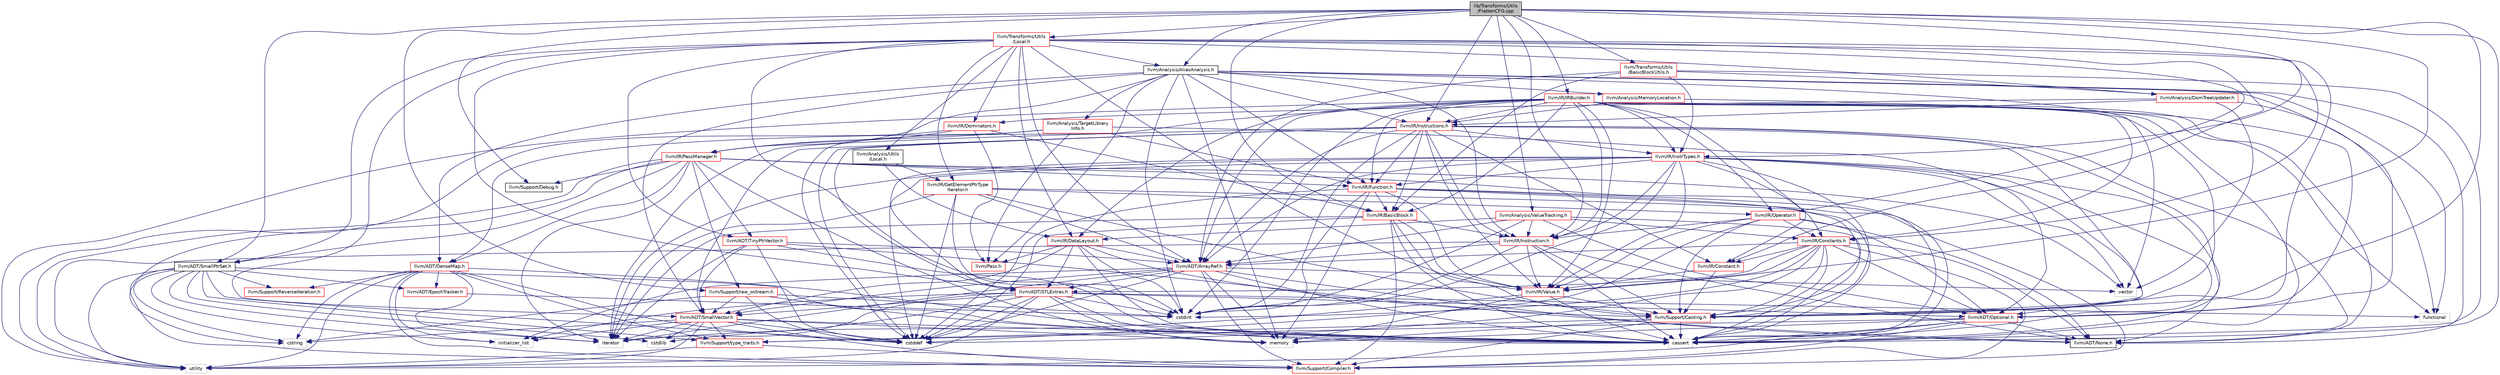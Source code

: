 digraph "lib/Transforms/Utils/FlattenCFG.cpp"
{
 // LATEX_PDF_SIZE
  bgcolor="transparent";
  edge [fontname="Helvetica",fontsize="10",labelfontname="Helvetica",labelfontsize="10"];
  node [fontname="Helvetica",fontsize="10",shape="box"];
  Node1 [label="lib/Transforms/Utils\l/FlattenCFG.cpp",height=0.2,width=0.4,color="black", fillcolor="grey75", style="filled", fontcolor="black",tooltip=" "];
  Node1 -> Node2 [color="midnightblue",fontsize="10",style="solid",fontname="Helvetica"];
  Node2 [label="llvm/ADT/SmallPtrSet.h",height=0.2,width=0.4,color="black",URL="$SmallPtrSet_8h.html",tooltip=" "];
  Node2 -> Node3 [color="midnightblue",fontsize="10",style="solid",fontname="Helvetica"];
  Node3 [label="llvm/ADT/EpochTracker.h",height=0.2,width=0.4,color="red",URL="$EpochTracker_8h.html",tooltip=" "];
  Node3 -> Node5 [color="midnightblue",fontsize="10",style="solid",fontname="Helvetica"];
  Node5 [label="cstdint",height=0.2,width=0.4,color="grey75",tooltip=" "];
  Node2 -> Node6 [color="midnightblue",fontsize="10",style="solid",fontname="Helvetica"];
  Node6 [label="llvm/Support/Compiler.h",height=0.2,width=0.4,color="red",URL="$Compiler_8h.html",tooltip=" "];
  Node2 -> Node10 [color="midnightblue",fontsize="10",style="solid",fontname="Helvetica"];
  Node10 [label="llvm/Support/ReverseIteration.h",height=0.2,width=0.4,color="red",URL="$ReverseIteration_8h.html",tooltip=" "];
  Node2 -> Node20 [color="midnightblue",fontsize="10",style="solid",fontname="Helvetica"];
  Node20 [label="llvm/Support/type_traits.h",height=0.2,width=0.4,color="red",URL="$type__traits_8h.html",tooltip=" "];
  Node20 -> Node6 [color="midnightblue",fontsize="10",style="solid",fontname="Helvetica"];
  Node20 -> Node21 [color="midnightblue",fontsize="10",style="solid",fontname="Helvetica"];
  Node21 [label="utility",height=0.2,width=0.4,color="grey75",tooltip=" "];
  Node2 -> Node22 [color="midnightblue",fontsize="10",style="solid",fontname="Helvetica"];
  Node22 [label="cassert",height=0.2,width=0.4,color="grey75",tooltip=" "];
  Node2 -> Node23 [color="midnightblue",fontsize="10",style="solid",fontname="Helvetica"];
  Node23 [label="cstddef",height=0.2,width=0.4,color="grey75",tooltip=" "];
  Node2 -> Node24 [color="midnightblue",fontsize="10",style="solid",fontname="Helvetica"];
  Node24 [label="cstdlib",height=0.2,width=0.4,color="grey75",tooltip=" "];
  Node2 -> Node25 [color="midnightblue",fontsize="10",style="solid",fontname="Helvetica"];
  Node25 [label="cstring",height=0.2,width=0.4,color="grey75",tooltip=" "];
  Node2 -> Node26 [color="midnightblue",fontsize="10",style="solid",fontname="Helvetica"];
  Node26 [label="initializer_list",height=0.2,width=0.4,color="grey75",tooltip=" "];
  Node2 -> Node27 [color="midnightblue",fontsize="10",style="solid",fontname="Helvetica"];
  Node27 [label="iterator",height=0.2,width=0.4,color="grey75",tooltip=" "];
  Node2 -> Node21 [color="midnightblue",fontsize="10",style="solid",fontname="Helvetica"];
  Node1 -> Node28 [color="midnightblue",fontsize="10",style="solid",fontname="Helvetica"];
  Node28 [label="llvm/Analysis/AliasAnalysis.h",height=0.2,width=0.4,color="black",URL="$AliasAnalysis_8h.html",tooltip=" "];
  Node28 -> Node29 [color="midnightblue",fontsize="10",style="solid",fontname="Helvetica"];
  Node29 [label="llvm/ADT/DenseMap.h",height=0.2,width=0.4,color="red",URL="$DenseMap_8h.html",tooltip=" "];
  Node29 -> Node3 [color="midnightblue",fontsize="10",style="solid",fontname="Helvetica"];
  Node29 -> Node6 [color="midnightblue",fontsize="10",style="solid",fontname="Helvetica"];
  Node29 -> Node10 [color="midnightblue",fontsize="10",style="solid",fontname="Helvetica"];
  Node29 -> Node20 [color="midnightblue",fontsize="10",style="solid",fontname="Helvetica"];
  Node29 -> Node22 [color="midnightblue",fontsize="10",style="solid",fontname="Helvetica"];
  Node29 -> Node23 [color="midnightblue",fontsize="10",style="solid",fontname="Helvetica"];
  Node29 -> Node25 [color="midnightblue",fontsize="10",style="solid",fontname="Helvetica"];
  Node29 -> Node26 [color="midnightblue",fontsize="10",style="solid",fontname="Helvetica"];
  Node29 -> Node27 [color="midnightblue",fontsize="10",style="solid",fontname="Helvetica"];
  Node29 -> Node21 [color="midnightblue",fontsize="10",style="solid",fontname="Helvetica"];
  Node28 -> Node38 [color="midnightblue",fontsize="10",style="solid",fontname="Helvetica"];
  Node38 [label="llvm/ADT/None.h",height=0.2,width=0.4,color="black",URL="$None_8h.html",tooltip=" "];
  Node28 -> Node37 [color="midnightblue",fontsize="10",style="solid",fontname="Helvetica"];
  Node37 [label="llvm/ADT/Optional.h",height=0.2,width=0.4,color="red",URL="$Optional_8h.html",tooltip=" "];
  Node37 -> Node38 [color="midnightblue",fontsize="10",style="solid",fontname="Helvetica"];
  Node37 -> Node6 [color="midnightblue",fontsize="10",style="solid",fontname="Helvetica"];
  Node37 -> Node20 [color="midnightblue",fontsize="10",style="solid",fontname="Helvetica"];
  Node37 -> Node22 [color="midnightblue",fontsize="10",style="solid",fontname="Helvetica"];
  Node37 -> Node39 [color="midnightblue",fontsize="10",style="solid",fontname="Helvetica"];
  Node39 [label="memory",height=0.2,width=0.4,color="grey75",tooltip=" "];
  Node37 -> Node21 [color="midnightblue",fontsize="10",style="solid",fontname="Helvetica"];
  Node28 -> Node40 [color="midnightblue",fontsize="10",style="solid",fontname="Helvetica"];
  Node40 [label="llvm/ADT/SmallVector.h",height=0.2,width=0.4,color="red",URL="$SmallVector_8h.html",tooltip=" "];
  Node40 -> Node6 [color="midnightblue",fontsize="10",style="solid",fontname="Helvetica"];
  Node40 -> Node20 [color="midnightblue",fontsize="10",style="solid",fontname="Helvetica"];
  Node40 -> Node22 [color="midnightblue",fontsize="10",style="solid",fontname="Helvetica"];
  Node40 -> Node23 [color="midnightblue",fontsize="10",style="solid",fontname="Helvetica"];
  Node40 -> Node24 [color="midnightblue",fontsize="10",style="solid",fontname="Helvetica"];
  Node40 -> Node25 [color="midnightblue",fontsize="10",style="solid",fontname="Helvetica"];
  Node40 -> Node26 [color="midnightblue",fontsize="10",style="solid",fontname="Helvetica"];
  Node40 -> Node27 [color="midnightblue",fontsize="10",style="solid",fontname="Helvetica"];
  Node40 -> Node39 [color="midnightblue",fontsize="10",style="solid",fontname="Helvetica"];
  Node40 -> Node21 [color="midnightblue",fontsize="10",style="solid",fontname="Helvetica"];
  Node28 -> Node59 [color="midnightblue",fontsize="10",style="solid",fontname="Helvetica"];
  Node59 [label="llvm/Analysis/MemoryLocation.h",height=0.2,width=0.4,color="red",URL="$MemoryLocation_8h.html",tooltip="This file provides utility analysis objects describing memory locations."];
  Node59 -> Node37 [color="midnightblue",fontsize="10",style="solid",fontname="Helvetica"];
  Node59 -> Node60 [color="midnightblue",fontsize="10",style="solid",fontname="Helvetica"];
  Node60 [label="llvm/IR/Instructions.h",height=0.2,width=0.4,color="red",URL="$Instructions_8h.html",tooltip=" "];
  Node60 -> Node31 [color="midnightblue",fontsize="10",style="solid",fontname="Helvetica"];
  Node31 [label="llvm/ADT/ArrayRef.h",height=0.2,width=0.4,color="red",URL="$ArrayRef_8h.html",tooltip=" "];
  Node31 -> Node38 [color="midnightblue",fontsize="10",style="solid",fontname="Helvetica"];
  Node31 -> Node40 [color="midnightblue",fontsize="10",style="solid",fontname="Helvetica"];
  Node31 -> Node36 [color="midnightblue",fontsize="10",style="solid",fontname="Helvetica"];
  Node36 [label="llvm/ADT/STLExtras.h",height=0.2,width=0.4,color="red",URL="$STLExtras_8h.html",tooltip=" "];
  Node36 -> Node37 [color="midnightblue",fontsize="10",style="solid",fontname="Helvetica"];
  Node36 -> Node40 [color="midnightblue",fontsize="10",style="solid",fontname="Helvetica"];
  Node36 -> Node22 [color="midnightblue",fontsize="10",style="solid",fontname="Helvetica"];
  Node36 -> Node23 [color="midnightblue",fontsize="10",style="solid",fontname="Helvetica"];
  Node36 -> Node5 [color="midnightblue",fontsize="10",style="solid",fontname="Helvetica"];
  Node36 -> Node24 [color="midnightblue",fontsize="10",style="solid",fontname="Helvetica"];
  Node36 -> Node52 [color="midnightblue",fontsize="10",style="solid",fontname="Helvetica"];
  Node52 [label="functional",height=0.2,width=0.4,color="grey75",tooltip=" "];
  Node36 -> Node26 [color="midnightblue",fontsize="10",style="solid",fontname="Helvetica"];
  Node36 -> Node27 [color="midnightblue",fontsize="10",style="solid",fontname="Helvetica"];
  Node36 -> Node39 [color="midnightblue",fontsize="10",style="solid",fontname="Helvetica"];
  Node36 -> Node21 [color="midnightblue",fontsize="10",style="solid",fontname="Helvetica"];
  Node31 -> Node6 [color="midnightblue",fontsize="10",style="solid",fontname="Helvetica"];
  Node31 -> Node22 [color="midnightblue",fontsize="10",style="solid",fontname="Helvetica"];
  Node31 -> Node23 [color="midnightblue",fontsize="10",style="solid",fontname="Helvetica"];
  Node31 -> Node26 [color="midnightblue",fontsize="10",style="solid",fontname="Helvetica"];
  Node31 -> Node27 [color="midnightblue",fontsize="10",style="solid",fontname="Helvetica"];
  Node31 -> Node39 [color="midnightblue",fontsize="10",style="solid",fontname="Helvetica"];
  Node31 -> Node57 [color="midnightblue",fontsize="10",style="solid",fontname="Helvetica"];
  Node57 [label="vector",height=0.2,width=0.4,color="grey75",tooltip=" "];
  Node60 -> Node38 [color="midnightblue",fontsize="10",style="solid",fontname="Helvetica"];
  Node60 -> Node36 [color="midnightblue",fontsize="10",style="solid",fontname="Helvetica"];
  Node60 -> Node40 [color="midnightblue",fontsize="10",style="solid",fontname="Helvetica"];
  Node60 -> Node68 [color="midnightblue",fontsize="10",style="solid",fontname="Helvetica"];
  Node68 [label="llvm/IR/BasicBlock.h",height=0.2,width=0.4,color="red",URL="$BasicBlock_8h.html",tooltip=" "];
  Node68 -> Node77 [color="midnightblue",fontsize="10",style="solid",fontname="Helvetica"];
  Node77 [label="llvm/IR/Instruction.h",height=0.2,width=0.4,color="red",URL="$IR_2Instruction_8h.html",tooltip=" "];
  Node77 -> Node31 [color="midnightblue",fontsize="10",style="solid",fontname="Helvetica"];
  Node77 -> Node38 [color="midnightblue",fontsize="10",style="solid",fontname="Helvetica"];
  Node77 -> Node87 [color="midnightblue",fontsize="10",style="solid",fontname="Helvetica"];
  Node87 [label="llvm/IR/Value.h",height=0.2,width=0.4,color="red",URL="$Value_8h.html",tooltip=" "];
  Node87 -> Node86 [color="midnightblue",fontsize="10",style="solid",fontname="Helvetica"];
  Node86 [label="llvm/Support/Casting.h",height=0.2,width=0.4,color="red",URL="$Casting_8h.html",tooltip=" "];
  Node86 -> Node6 [color="midnightblue",fontsize="10",style="solid",fontname="Helvetica"];
  Node86 -> Node20 [color="midnightblue",fontsize="10",style="solid",fontname="Helvetica"];
  Node86 -> Node22 [color="midnightblue",fontsize="10",style="solid",fontname="Helvetica"];
  Node86 -> Node39 [color="midnightblue",fontsize="10",style="solid",fontname="Helvetica"];
  Node87 -> Node22 [color="midnightblue",fontsize="10",style="solid",fontname="Helvetica"];
  Node87 -> Node27 [color="midnightblue",fontsize="10",style="solid",fontname="Helvetica"];
  Node87 -> Node39 [color="midnightblue",fontsize="10",style="solid",fontname="Helvetica"];
  Node77 -> Node86 [color="midnightblue",fontsize="10",style="solid",fontname="Helvetica"];
  Node77 -> Node22 [color="midnightblue",fontsize="10",style="solid",fontname="Helvetica"];
  Node77 -> Node5 [color="midnightblue",fontsize="10",style="solid",fontname="Helvetica"];
  Node77 -> Node21 [color="midnightblue",fontsize="10",style="solid",fontname="Helvetica"];
  Node68 -> Node87 [color="midnightblue",fontsize="10",style="solid",fontname="Helvetica"];
  Node68 -> Node86 [color="midnightblue",fontsize="10",style="solid",fontname="Helvetica"];
  Node68 -> Node6 [color="midnightblue",fontsize="10",style="solid",fontname="Helvetica"];
  Node68 -> Node22 [color="midnightblue",fontsize="10",style="solid",fontname="Helvetica"];
  Node68 -> Node23 [color="midnightblue",fontsize="10",style="solid",fontname="Helvetica"];
  Node68 -> Node27 [color="midnightblue",fontsize="10",style="solid",fontname="Helvetica"];
  Node60 -> Node82 [color="midnightblue",fontsize="10",style="solid",fontname="Helvetica"];
  Node82 [label="llvm/IR/Constant.h",height=0.2,width=0.4,color="red",URL="$Constant_8h.html",tooltip=" "];
  Node82 -> Node87 [color="midnightblue",fontsize="10",style="solid",fontname="Helvetica"];
  Node82 -> Node86 [color="midnightblue",fontsize="10",style="solid",fontname="Helvetica"];
  Node60 -> Node105 [color="midnightblue",fontsize="10",style="solid",fontname="Helvetica"];
  Node105 [label="llvm/IR/Function.h",height=0.2,width=0.4,color="red",URL="$Function_8h.html",tooltip=" "];
  Node105 -> Node68 [color="midnightblue",fontsize="10",style="solid",fontname="Helvetica"];
  Node105 -> Node87 [color="midnightblue",fontsize="10",style="solid",fontname="Helvetica"];
  Node105 -> Node86 [color="midnightblue",fontsize="10",style="solid",fontname="Helvetica"];
  Node105 -> Node6 [color="midnightblue",fontsize="10",style="solid",fontname="Helvetica"];
  Node105 -> Node22 [color="midnightblue",fontsize="10",style="solid",fontname="Helvetica"];
  Node105 -> Node23 [color="midnightblue",fontsize="10",style="solid",fontname="Helvetica"];
  Node105 -> Node5 [color="midnightblue",fontsize="10",style="solid",fontname="Helvetica"];
  Node105 -> Node39 [color="midnightblue",fontsize="10",style="solid",fontname="Helvetica"];
  Node60 -> Node114 [color="midnightblue",fontsize="10",style="solid",fontname="Helvetica"];
  Node114 [label="llvm/IR/InstrTypes.h",height=0.2,width=0.4,color="red",URL="$InstrTypes_8h.html",tooltip=" "];
  Node114 -> Node31 [color="midnightblue",fontsize="10",style="solid",fontname="Helvetica"];
  Node114 -> Node38 [color="midnightblue",fontsize="10",style="solid",fontname="Helvetica"];
  Node114 -> Node37 [color="midnightblue",fontsize="10",style="solid",fontname="Helvetica"];
  Node114 -> Node36 [color="midnightblue",fontsize="10",style="solid",fontname="Helvetica"];
  Node114 -> Node115 [color="midnightblue",fontsize="10",style="solid",fontname="Helvetica"];
  Node115 [label="llvm/IR/Constants.h",height=0.2,width=0.4,color="red",URL="$Constants_8h.html",tooltip="This file contains the declarations for the subclasses of Constant, which represent the different fla..."];
  Node115 -> Node31 [color="midnightblue",fontsize="10",style="solid",fontname="Helvetica"];
  Node115 -> Node38 [color="midnightblue",fontsize="10",style="solid",fontname="Helvetica"];
  Node115 -> Node37 [color="midnightblue",fontsize="10",style="solid",fontname="Helvetica"];
  Node115 -> Node36 [color="midnightblue",fontsize="10",style="solid",fontname="Helvetica"];
  Node115 -> Node82 [color="midnightblue",fontsize="10",style="solid",fontname="Helvetica"];
  Node115 -> Node87 [color="midnightblue",fontsize="10",style="solid",fontname="Helvetica"];
  Node115 -> Node86 [color="midnightblue",fontsize="10",style="solid",fontname="Helvetica"];
  Node115 -> Node6 [color="midnightblue",fontsize="10",style="solid",fontname="Helvetica"];
  Node115 -> Node22 [color="midnightblue",fontsize="10",style="solid",fontname="Helvetica"];
  Node115 -> Node23 [color="midnightblue",fontsize="10",style="solid",fontname="Helvetica"];
  Node115 -> Node5 [color="midnightblue",fontsize="10",style="solid",fontname="Helvetica"];
  Node114 -> Node105 [color="midnightblue",fontsize="10",style="solid",fontname="Helvetica"];
  Node114 -> Node77 [color="midnightblue",fontsize="10",style="solid",fontname="Helvetica"];
  Node114 -> Node87 [color="midnightblue",fontsize="10",style="solid",fontname="Helvetica"];
  Node114 -> Node86 [color="midnightblue",fontsize="10",style="solid",fontname="Helvetica"];
  Node114 -> Node22 [color="midnightblue",fontsize="10",style="solid",fontname="Helvetica"];
  Node114 -> Node23 [color="midnightblue",fontsize="10",style="solid",fontname="Helvetica"];
  Node114 -> Node5 [color="midnightblue",fontsize="10",style="solid",fontname="Helvetica"];
  Node114 -> Node27 [color="midnightblue",fontsize="10",style="solid",fontname="Helvetica"];
  Node114 -> Node57 [color="midnightblue",fontsize="10",style="solid",fontname="Helvetica"];
  Node60 -> Node77 [color="midnightblue",fontsize="10",style="solid",fontname="Helvetica"];
  Node60 -> Node87 [color="midnightblue",fontsize="10",style="solid",fontname="Helvetica"];
  Node60 -> Node86 [color="midnightblue",fontsize="10",style="solid",fontname="Helvetica"];
  Node60 -> Node22 [color="midnightblue",fontsize="10",style="solid",fontname="Helvetica"];
  Node60 -> Node23 [color="midnightblue",fontsize="10",style="solid",fontname="Helvetica"];
  Node60 -> Node5 [color="midnightblue",fontsize="10",style="solid",fontname="Helvetica"];
  Node60 -> Node27 [color="midnightblue",fontsize="10",style="solid",fontname="Helvetica"];
  Node28 -> Node117 [color="midnightblue",fontsize="10",style="solid",fontname="Helvetica"];
  Node117 [label="llvm/Analysis/TargetLibrary\lInfo.h",height=0.2,width=0.4,color="red",URL="$TargetLibraryInfo_8h.html",tooltip=" "];
  Node117 -> Node29 [color="midnightblue",fontsize="10",style="solid",fontname="Helvetica"];
  Node117 -> Node37 [color="midnightblue",fontsize="10",style="solid",fontname="Helvetica"];
  Node117 -> Node105 [color="midnightblue",fontsize="10",style="solid",fontname="Helvetica"];
  Node117 -> Node139 [color="midnightblue",fontsize="10",style="solid",fontname="Helvetica"];
  Node139 [label="llvm/IR/PassManager.h",height=0.2,width=0.4,color="red",URL="$PassManager_8h.html",tooltip="This header defines various interfaces for pass management in LLVM."];
  Node139 -> Node29 [color="midnightblue",fontsize="10",style="solid",fontname="Helvetica"];
  Node139 -> Node2 [color="midnightblue",fontsize="10",style="solid",fontname="Helvetica"];
  Node139 -> Node140 [color="midnightblue",fontsize="10",style="solid",fontname="Helvetica"];
  Node140 [label="llvm/ADT/TinyPtrVector.h",height=0.2,width=0.4,color="red",URL="$TinyPtrVector_8h.html",tooltip=" "];
  Node140 -> Node31 [color="midnightblue",fontsize="10",style="solid",fontname="Helvetica"];
  Node140 -> Node38 [color="midnightblue",fontsize="10",style="solid",fontname="Helvetica"];
  Node140 -> Node40 [color="midnightblue",fontsize="10",style="solid",fontname="Helvetica"];
  Node140 -> Node22 [color="midnightblue",fontsize="10",style="solid",fontname="Helvetica"];
  Node140 -> Node23 [color="midnightblue",fontsize="10",style="solid",fontname="Helvetica"];
  Node140 -> Node27 [color="midnightblue",fontsize="10",style="solid",fontname="Helvetica"];
  Node139 -> Node105 [color="midnightblue",fontsize="10",style="solid",fontname="Helvetica"];
  Node139 -> Node146 [color="midnightblue",fontsize="10",style="solid",fontname="Helvetica"];
  Node146 [label="llvm/Support/Debug.h",height=0.2,width=0.4,color="black",URL="$Debug_8h.html",tooltip=" "];
  Node139 -> Node95 [color="midnightblue",fontsize="10",style="solid",fontname="Helvetica"];
  Node95 [label="llvm/Support/raw_ostream.h",height=0.2,width=0.4,color="red",URL="$raw__ostream_8h.html",tooltip=" "];
  Node95 -> Node40 [color="midnightblue",fontsize="10",style="solid",fontname="Helvetica"];
  Node95 -> Node22 [color="midnightblue",fontsize="10",style="solid",fontname="Helvetica"];
  Node95 -> Node23 [color="midnightblue",fontsize="10",style="solid",fontname="Helvetica"];
  Node95 -> Node5 [color="midnightblue",fontsize="10",style="solid",fontname="Helvetica"];
  Node95 -> Node25 [color="midnightblue",fontsize="10",style="solid",fontname="Helvetica"];
  Node139 -> Node22 [color="midnightblue",fontsize="10",style="solid",fontname="Helvetica"];
  Node139 -> Node25 [color="midnightblue",fontsize="10",style="solid",fontname="Helvetica"];
  Node139 -> Node27 [color="midnightblue",fontsize="10",style="solid",fontname="Helvetica"];
  Node139 -> Node39 [color="midnightblue",fontsize="10",style="solid",fontname="Helvetica"];
  Node139 -> Node21 [color="midnightblue",fontsize="10",style="solid",fontname="Helvetica"];
  Node139 -> Node57 [color="midnightblue",fontsize="10",style="solid",fontname="Helvetica"];
  Node117 -> Node123 [color="midnightblue",fontsize="10",style="solid",fontname="Helvetica"];
  Node123 [label="llvm/Pass.h",height=0.2,width=0.4,color="red",URL="$Pass_8h.html",tooltip=" "];
  Node28 -> Node105 [color="midnightblue",fontsize="10",style="solid",fontname="Helvetica"];
  Node28 -> Node77 [color="midnightblue",fontsize="10",style="solid",fontname="Helvetica"];
  Node28 -> Node60 [color="midnightblue",fontsize="10",style="solid",fontname="Helvetica"];
  Node28 -> Node139 [color="midnightblue",fontsize="10",style="solid",fontname="Helvetica"];
  Node28 -> Node123 [color="midnightblue",fontsize="10",style="solid",fontname="Helvetica"];
  Node28 -> Node5 [color="midnightblue",fontsize="10",style="solid",fontname="Helvetica"];
  Node28 -> Node52 [color="midnightblue",fontsize="10",style="solid",fontname="Helvetica"];
  Node28 -> Node39 [color="midnightblue",fontsize="10",style="solid",fontname="Helvetica"];
  Node28 -> Node57 [color="midnightblue",fontsize="10",style="solid",fontname="Helvetica"];
  Node1 -> Node149 [color="midnightblue",fontsize="10",style="solid",fontname="Helvetica"];
  Node149 [label="llvm/Transforms/Utils\l/Local.h",height=0.2,width=0.4,color="red",URL="$Transforms_2Utils_2Local_8h.html",tooltip=" "];
  Node149 -> Node31 [color="midnightblue",fontsize="10",style="solid",fontname="Helvetica"];
  Node149 -> Node36 [color="midnightblue",fontsize="10",style="solid",fontname="Helvetica"];
  Node149 -> Node2 [color="midnightblue",fontsize="10",style="solid",fontname="Helvetica"];
  Node149 -> Node40 [color="midnightblue",fontsize="10",style="solid",fontname="Helvetica"];
  Node149 -> Node140 [color="midnightblue",fontsize="10",style="solid",fontname="Helvetica"];
  Node149 -> Node28 [color="midnightblue",fontsize="10",style="solid",fontname="Helvetica"];
  Node149 -> Node150 [color="midnightblue",fontsize="10",style="solid",fontname="Helvetica"];
  Node150 [label="llvm/Analysis/DomTreeUpdater.h",height=0.2,width=0.4,color="red",URL="$DomTreeUpdater_8h.html",tooltip=" "];
  Node150 -> Node155 [color="midnightblue",fontsize="10",style="solid",fontname="Helvetica"];
  Node155 [label="llvm/IR/Dominators.h",height=0.2,width=0.4,color="red",URL="$Dominators_8h.html",tooltip=" "];
  Node155 -> Node68 [color="midnightblue",fontsize="10",style="solid",fontname="Helvetica"];
  Node155 -> Node139 [color="midnightblue",fontsize="10",style="solid",fontname="Helvetica"];
  Node155 -> Node123 [color="midnightblue",fontsize="10",style="solid",fontname="Helvetica"];
  Node155 -> Node21 [color="midnightblue",fontsize="10",style="solid",fontname="Helvetica"];
  Node150 -> Node60 [color="midnightblue",fontsize="10",style="solid",fontname="Helvetica"];
  Node150 -> Node52 [color="midnightblue",fontsize="10",style="solid",fontname="Helvetica"];
  Node150 -> Node57 [color="midnightblue",fontsize="10",style="solid",fontname="Helvetica"];
  Node149 -> Node160 [color="midnightblue",fontsize="10",style="solid",fontname="Helvetica"];
  Node160 [label="llvm/Analysis/Utils\l/Local.h",height=0.2,width=0.4,color="black",URL="$Analysis_2Utils_2Local_8h.html",tooltip=" "];
  Node160 -> Node122 [color="midnightblue",fontsize="10",style="solid",fontname="Helvetica"];
  Node122 [label="llvm/IR/DataLayout.h",height=0.2,width=0.4,color="red",URL="$DataLayout_8h.html",tooltip=" "];
  Node122 -> Node31 [color="midnightblue",fontsize="10",style="solid",fontname="Helvetica"];
  Node122 -> Node36 [color="midnightblue",fontsize="10",style="solid",fontname="Helvetica"];
  Node122 -> Node40 [color="midnightblue",fontsize="10",style="solid",fontname="Helvetica"];
  Node122 -> Node123 [color="midnightblue",fontsize="10",style="solid",fontname="Helvetica"];
  Node122 -> Node86 [color="midnightblue",fontsize="10",style="solid",fontname="Helvetica"];
  Node122 -> Node22 [color="midnightblue",fontsize="10",style="solid",fontname="Helvetica"];
  Node122 -> Node5 [color="midnightblue",fontsize="10",style="solid",fontname="Helvetica"];
  Node160 -> Node161 [color="midnightblue",fontsize="10",style="solid",fontname="Helvetica"];
  Node161 [label="llvm/IR/GetElementPtrType\lIterator.h",height=0.2,width=0.4,color="red",URL="$GetElementPtrTypeIterator_8h.html",tooltip=" "];
  Node161 -> Node31 [color="midnightblue",fontsize="10",style="solid",fontname="Helvetica"];
  Node161 -> Node162 [color="midnightblue",fontsize="10",style="solid",fontname="Helvetica"];
  Node162 [label="llvm/IR/Operator.h",height=0.2,width=0.4,color="red",URL="$Operator_8h.html",tooltip=" "];
  Node162 -> Node38 [color="midnightblue",fontsize="10",style="solid",fontname="Helvetica"];
  Node162 -> Node37 [color="midnightblue",fontsize="10",style="solid",fontname="Helvetica"];
  Node162 -> Node115 [color="midnightblue",fontsize="10",style="solid",fontname="Helvetica"];
  Node162 -> Node77 [color="midnightblue",fontsize="10",style="solid",fontname="Helvetica"];
  Node162 -> Node87 [color="midnightblue",fontsize="10",style="solid",fontname="Helvetica"];
  Node162 -> Node86 [color="midnightblue",fontsize="10",style="solid",fontname="Helvetica"];
  Node162 -> Node23 [color="midnightblue",fontsize="10",style="solid",fontname="Helvetica"];
  Node161 -> Node86 [color="midnightblue",fontsize="10",style="solid",fontname="Helvetica"];
  Node161 -> Node22 [color="midnightblue",fontsize="10",style="solid",fontname="Helvetica"];
  Node161 -> Node23 [color="midnightblue",fontsize="10",style="solid",fontname="Helvetica"];
  Node161 -> Node5 [color="midnightblue",fontsize="10",style="solid",fontname="Helvetica"];
  Node161 -> Node27 [color="midnightblue",fontsize="10",style="solid",fontname="Helvetica"];
  Node149 -> Node82 [color="midnightblue",fontsize="10",style="solid",fontname="Helvetica"];
  Node149 -> Node115 [color="midnightblue",fontsize="10",style="solid",fontname="Helvetica"];
  Node149 -> Node122 [color="midnightblue",fontsize="10",style="solid",fontname="Helvetica"];
  Node149 -> Node155 [color="midnightblue",fontsize="10",style="solid",fontname="Helvetica"];
  Node149 -> Node161 [color="midnightblue",fontsize="10",style="solid",fontname="Helvetica"];
  Node149 -> Node162 [color="midnightblue",fontsize="10",style="solid",fontname="Helvetica"];
  Node149 -> Node87 [color="midnightblue",fontsize="10",style="solid",fontname="Helvetica"];
  Node149 -> Node86 [color="midnightblue",fontsize="10",style="solid",fontname="Helvetica"];
  Node149 -> Node5 [color="midnightblue",fontsize="10",style="solid",fontname="Helvetica"];
  Node1 -> Node163 [color="midnightblue",fontsize="10",style="solid",fontname="Helvetica"];
  Node163 [label="llvm/Analysis/ValueTracking.h",height=0.2,width=0.4,color="red",URL="$ValueTracking_8h.html",tooltip=" "];
  Node163 -> Node31 [color="midnightblue",fontsize="10",style="solid",fontname="Helvetica"];
  Node163 -> Node37 [color="midnightblue",fontsize="10",style="solid",fontname="Helvetica"];
  Node163 -> Node115 [color="midnightblue",fontsize="10",style="solid",fontname="Helvetica"];
  Node163 -> Node122 [color="midnightblue",fontsize="10",style="solid",fontname="Helvetica"];
  Node163 -> Node77 [color="midnightblue",fontsize="10",style="solid",fontname="Helvetica"];
  Node163 -> Node22 [color="midnightblue",fontsize="10",style="solid",fontname="Helvetica"];
  Node163 -> Node5 [color="midnightblue",fontsize="10",style="solid",fontname="Helvetica"];
  Node1 -> Node68 [color="midnightblue",fontsize="10",style="solid",fontname="Helvetica"];
  Node1 -> Node167 [color="midnightblue",fontsize="10",style="solid",fontname="Helvetica"];
  Node167 [label="llvm/IR/IRBuilder.h",height=0.2,width=0.4,color="red",URL="$IRBuilder_8h.html",tooltip=" "];
  Node167 -> Node31 [color="midnightblue",fontsize="10",style="solid",fontname="Helvetica"];
  Node167 -> Node38 [color="midnightblue",fontsize="10",style="solid",fontname="Helvetica"];
  Node167 -> Node68 [color="midnightblue",fontsize="10",style="solid",fontname="Helvetica"];
  Node167 -> Node82 [color="midnightblue",fontsize="10",style="solid",fontname="Helvetica"];
  Node167 -> Node115 [color="midnightblue",fontsize="10",style="solid",fontname="Helvetica"];
  Node167 -> Node122 [color="midnightblue",fontsize="10",style="solid",fontname="Helvetica"];
  Node167 -> Node105 [color="midnightblue",fontsize="10",style="solid",fontname="Helvetica"];
  Node167 -> Node114 [color="midnightblue",fontsize="10",style="solid",fontname="Helvetica"];
  Node167 -> Node77 [color="midnightblue",fontsize="10",style="solid",fontname="Helvetica"];
  Node167 -> Node60 [color="midnightblue",fontsize="10",style="solid",fontname="Helvetica"];
  Node167 -> Node162 [color="midnightblue",fontsize="10",style="solid",fontname="Helvetica"];
  Node167 -> Node87 [color="midnightblue",fontsize="10",style="solid",fontname="Helvetica"];
  Node167 -> Node86 [color="midnightblue",fontsize="10",style="solid",fontname="Helvetica"];
  Node167 -> Node22 [color="midnightblue",fontsize="10",style="solid",fontname="Helvetica"];
  Node167 -> Node23 [color="midnightblue",fontsize="10",style="solid",fontname="Helvetica"];
  Node167 -> Node5 [color="midnightblue",fontsize="10",style="solid",fontname="Helvetica"];
  Node167 -> Node52 [color="midnightblue",fontsize="10",style="solid",fontname="Helvetica"];
  Node167 -> Node21 [color="midnightblue",fontsize="10",style="solid",fontname="Helvetica"];
  Node1 -> Node114 [color="midnightblue",fontsize="10",style="solid",fontname="Helvetica"];
  Node1 -> Node77 [color="midnightblue",fontsize="10",style="solid",fontname="Helvetica"];
  Node1 -> Node60 [color="midnightblue",fontsize="10",style="solid",fontname="Helvetica"];
  Node1 -> Node87 [color="midnightblue",fontsize="10",style="solid",fontname="Helvetica"];
  Node1 -> Node86 [color="midnightblue",fontsize="10",style="solid",fontname="Helvetica"];
  Node1 -> Node146 [color="midnightblue",fontsize="10",style="solid",fontname="Helvetica"];
  Node1 -> Node95 [color="midnightblue",fontsize="10",style="solid",fontname="Helvetica"];
  Node1 -> Node170 [color="midnightblue",fontsize="10",style="solid",fontname="Helvetica"];
  Node170 [label="llvm/Transforms/Utils\l/BasicBlockUtils.h",height=0.2,width=0.4,color="red",URL="$BasicBlockUtils_8h.html",tooltip=" "];
  Node170 -> Node31 [color="midnightblue",fontsize="10",style="solid",fontname="Helvetica"];
  Node170 -> Node150 [color="midnightblue",fontsize="10",style="solid",fontname="Helvetica"];
  Node170 -> Node68 [color="midnightblue",fontsize="10",style="solid",fontname="Helvetica"];
  Node170 -> Node114 [color="midnightblue",fontsize="10",style="solid",fontname="Helvetica"];
  Node170 -> Node22 [color="midnightblue",fontsize="10",style="solid",fontname="Helvetica"];
  Node1 -> Node22 [color="midnightblue",fontsize="10",style="solid",fontname="Helvetica"];
}
